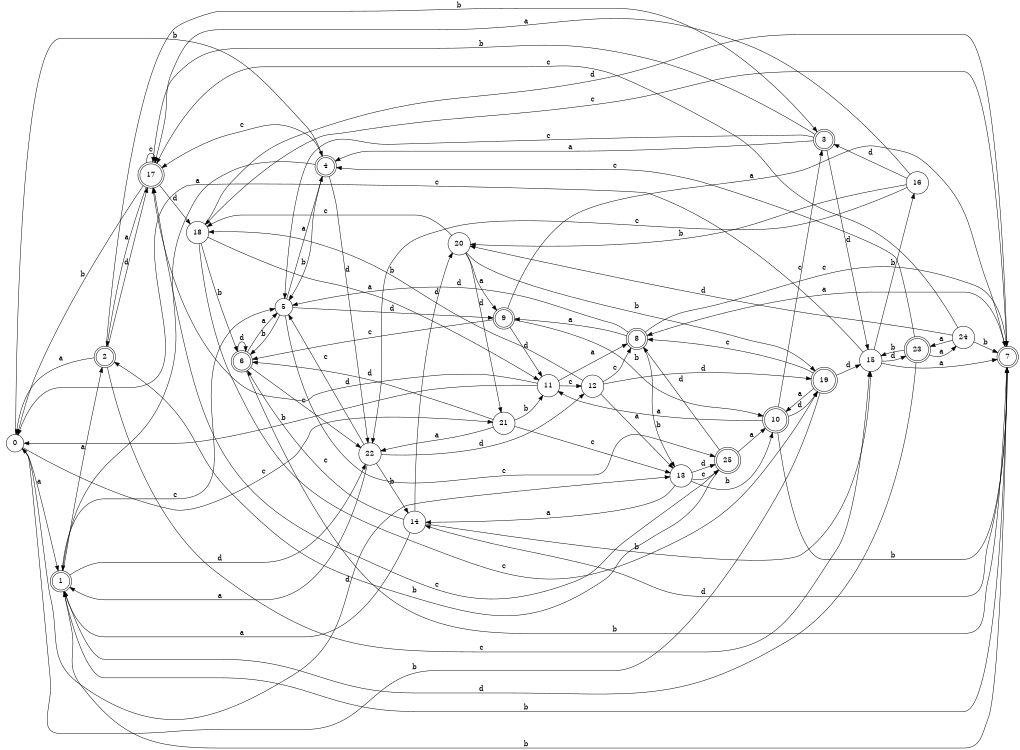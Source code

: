 digraph n21_7 {
__start0 [label="" shape="none"];

rankdir=LR;
size="8,5";

s0 [style="filled", color="black", fillcolor="white" shape="circle", label="0"];
s1 [style="rounded,filled", color="black", fillcolor="white" shape="doublecircle", label="1"];
s2 [style="rounded,filled", color="black", fillcolor="white" shape="doublecircle", label="2"];
s3 [style="rounded,filled", color="black", fillcolor="white" shape="doublecircle", label="3"];
s4 [style="rounded,filled", color="black", fillcolor="white" shape="doublecircle", label="4"];
s5 [style="filled", color="black", fillcolor="white" shape="circle", label="5"];
s6 [style="rounded,filled", color="black", fillcolor="white" shape="doublecircle", label="6"];
s7 [style="rounded,filled", color="black", fillcolor="white" shape="doublecircle", label="7"];
s8 [style="rounded,filled", color="black", fillcolor="white" shape="doublecircle", label="8"];
s9 [style="rounded,filled", color="black", fillcolor="white" shape="doublecircle", label="9"];
s10 [style="rounded,filled", color="black", fillcolor="white" shape="doublecircle", label="10"];
s11 [style="filled", color="black", fillcolor="white" shape="circle", label="11"];
s12 [style="filled", color="black", fillcolor="white" shape="circle", label="12"];
s13 [style="filled", color="black", fillcolor="white" shape="circle", label="13"];
s14 [style="filled", color="black", fillcolor="white" shape="circle", label="14"];
s15 [style="filled", color="black", fillcolor="white" shape="circle", label="15"];
s16 [style="filled", color="black", fillcolor="white" shape="circle", label="16"];
s17 [style="rounded,filled", color="black", fillcolor="white" shape="doublecircle", label="17"];
s18 [style="filled", color="black", fillcolor="white" shape="circle", label="18"];
s19 [style="rounded,filled", color="black", fillcolor="white" shape="doublecircle", label="19"];
s20 [style="filled", color="black", fillcolor="white" shape="circle", label="20"];
s21 [style="filled", color="black", fillcolor="white" shape="circle", label="21"];
s22 [style="filled", color="black", fillcolor="white" shape="circle", label="22"];
s23 [style="rounded,filled", color="black", fillcolor="white" shape="doublecircle", label="23"];
s24 [style="filled", color="black", fillcolor="white" shape="circle", label="24"];
s25 [style="rounded,filled", color="black", fillcolor="white" shape="doublecircle", label="25"];
s0 -> s1 [label="a"];
s0 -> s4 [label="b"];
s0 -> s21 [label="c"];
s0 -> s13 [label="d"];
s1 -> s2 [label="a"];
s1 -> s7 [label="b"];
s1 -> s5 [label="c"];
s1 -> s22 [label="d"];
s2 -> s0 [label="a"];
s2 -> s3 [label="b"];
s2 -> s15 [label="c"];
s2 -> s17 [label="d"];
s3 -> s4 [label="a"];
s3 -> s17 [label="b"];
s3 -> s5 [label="c"];
s3 -> s15 [label="d"];
s4 -> s1 [label="a"];
s4 -> s5 [label="b"];
s4 -> s17 [label="c"];
s4 -> s22 [label="d"];
s5 -> s4 [label="a"];
s5 -> s6 [label="b"];
s5 -> s25 [label="c"];
s5 -> s9 [label="d"];
s6 -> s5 [label="a"];
s6 -> s7 [label="b"];
s6 -> s22 [label="c"];
s6 -> s6 [label="d"];
s7 -> s8 [label="a"];
s7 -> s1 [label="b"];
s7 -> s18 [label="c"];
s7 -> s14 [label="d"];
s8 -> s9 [label="a"];
s8 -> s13 [label="b"];
s8 -> s7 [label="c"];
s8 -> s5 [label="d"];
s9 -> s7 [label="a"];
s9 -> s10 [label="b"];
s9 -> s6 [label="c"];
s9 -> s11 [label="d"];
s10 -> s11 [label="a"];
s10 -> s7 [label="b"];
s10 -> s3 [label="c"];
s10 -> s19 [label="d"];
s11 -> s8 [label="a"];
s11 -> s0 [label="b"];
s11 -> s12 [label="c"];
s11 -> s17 [label="d"];
s12 -> s13 [label="a"];
s12 -> s18 [label="b"];
s12 -> s8 [label="c"];
s12 -> s19 [label="d"];
s13 -> s14 [label="a"];
s13 -> s10 [label="b"];
s13 -> s25 [label="c"];
s13 -> s25 [label="d"];
s14 -> s1 [label="a"];
s14 -> s15 [label="b"];
s14 -> s6 [label="c"];
s14 -> s20 [label="d"];
s15 -> s7 [label="a"];
s15 -> s16 [label="b"];
s15 -> s0 [label="c"];
s15 -> s23 [label="d"];
s16 -> s17 [label="a"];
s16 -> s20 [label="b"];
s16 -> s22 [label="c"];
s16 -> s3 [label="d"];
s17 -> s2 [label="a"];
s17 -> s0 [label="b"];
s17 -> s17 [label="c"];
s17 -> s18 [label="d"];
s18 -> s11 [label="a"];
s18 -> s6 [label="b"];
s18 -> s19 [label="c"];
s18 -> s7 [label="d"];
s19 -> s10 [label="a"];
s19 -> s0 [label="b"];
s19 -> s8 [label="c"];
s19 -> s15 [label="d"];
s20 -> s9 [label="a"];
s20 -> s19 [label="b"];
s20 -> s18 [label="c"];
s20 -> s21 [label="d"];
s21 -> s22 [label="a"];
s21 -> s11 [label="b"];
s21 -> s13 [label="c"];
s21 -> s6 [label="d"];
s22 -> s1 [label="a"];
s22 -> s14 [label="b"];
s22 -> s5 [label="c"];
s22 -> s12 [label="d"];
s23 -> s24 [label="a"];
s23 -> s15 [label="b"];
s23 -> s4 [label="c"];
s23 -> s1 [label="d"];
s24 -> s23 [label="a"];
s24 -> s7 [label="b"];
s24 -> s17 [label="c"];
s24 -> s20 [label="d"];
s25 -> s10 [label="a"];
s25 -> s2 [label="b"];
s25 -> s17 [label="c"];
s25 -> s8 [label="d"];

}